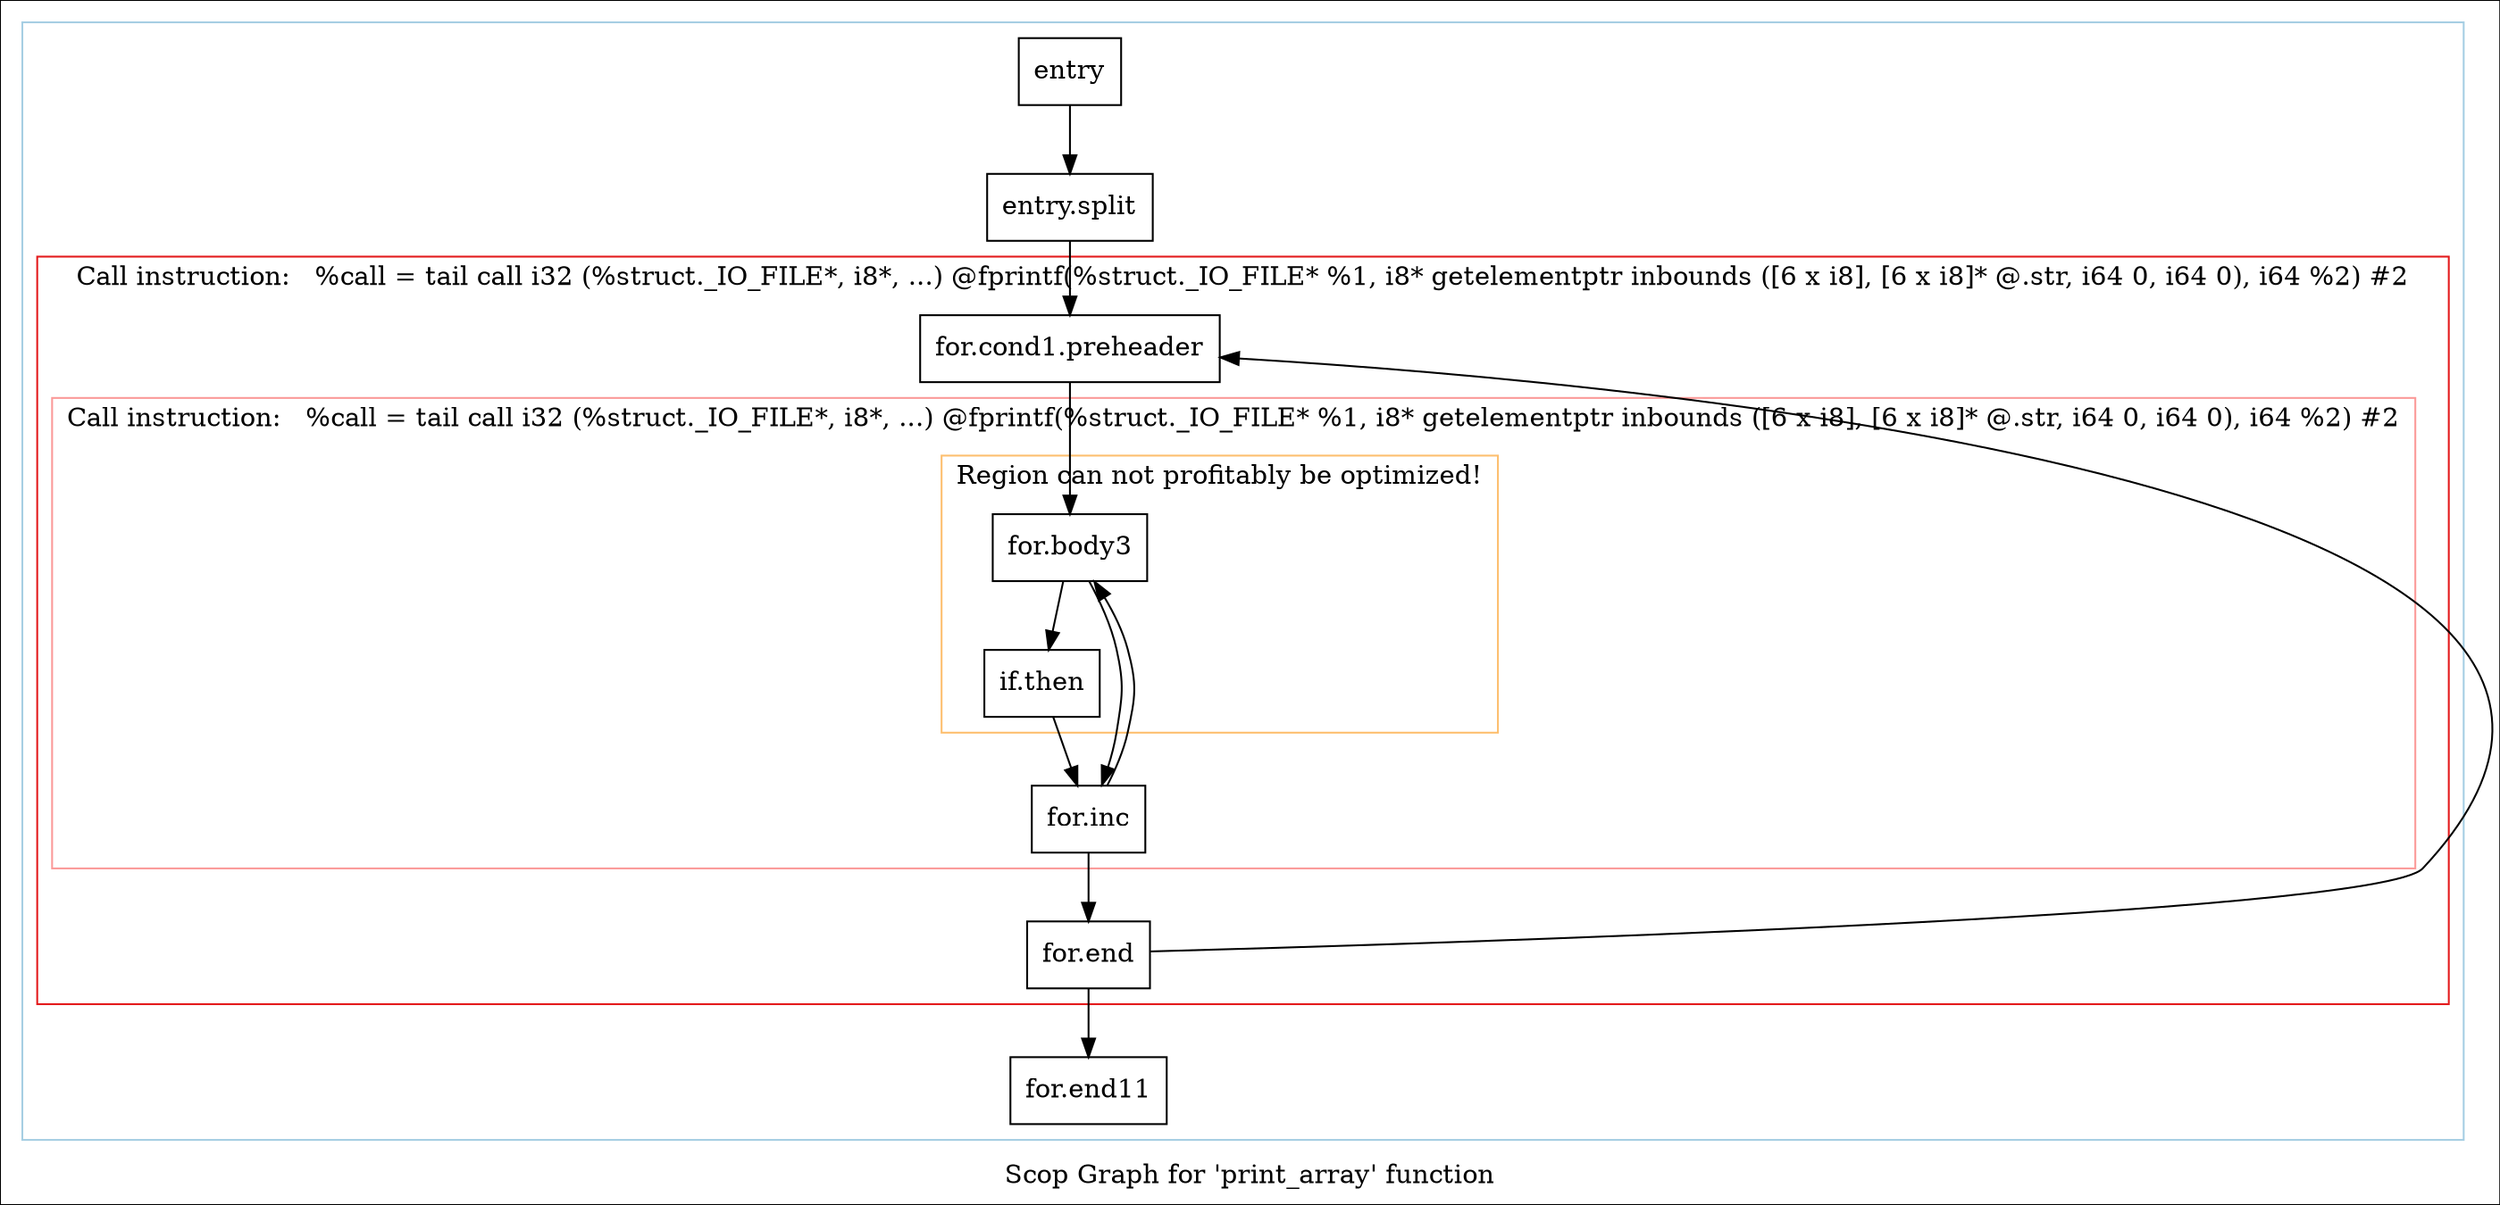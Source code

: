 digraph "Scop Graph for 'print_array' function" {
	label="Scop Graph for 'print_array' function";

	Node0x52a4310 [shape=record,label="{entry}"];
	Node0x52a4310 -> Node0x5286560;
	Node0x5286560 [shape=record,label="{entry.split}"];
	Node0x5286560 -> Node0x52a8ef0;
	Node0x52a8ef0 [shape=record,label="{for.cond1.preheader}"];
	Node0x52a8ef0 -> Node0x5284700;
	Node0x5284700 [shape=record,label="{for.body3}"];
	Node0x5284700 -> Node0x52ab080;
	Node0x5284700 -> Node0x52ab0d0;
	Node0x52ab080 [shape=record,label="{if.then}"];
	Node0x52ab080 -> Node0x52ab0d0;
	Node0x52ab0d0 [shape=record,label="{for.inc}"];
	Node0x52ab0d0 -> Node0x5284700[constraint=false];
	Node0x52ab0d0 -> Node0x52aafb0;
	Node0x52aafb0 [shape=record,label="{for.end}"];
	Node0x52aafb0 -> Node0x52a8ef0[constraint=false];
	Node0x52aafb0 -> Node0x52ab280;
	Node0x52ab280 [shape=record,label="{for.end11}"];
	colorscheme = "paired12"
        subgraph cluster_0x5284620 {
          label = "";
          style = solid;
          color = 1
          subgraph cluster_0x52a4910 {
            label = "Call instruction:   %call = tail call i32 (%struct._IO_FILE*, i8*, ...) @fprintf(%struct._IO_FILE* %1, i8* getelementptr inbounds ([6 x i8], [6 x i8]* @.str, i64 0, i64 0), i64 %2) #2";
            style = solid;
            color = 6
            subgraph cluster_0x52a4890 {
              label = "Call instruction:   %call = tail call i32 (%struct._IO_FILE*, i8*, ...) @fprintf(%struct._IO_FILE* %1, i8* getelementptr inbounds ([6 x i8], [6 x i8]* @.str, i64 0, i64 0), i64 %2) #2";
              style = solid;
              color = 5
              subgraph cluster_0x52a4810 {
                label = "Region can not profitably be optimized!";
                style = solid;
                color = 7
                Node0x5284700;
                Node0x52ab080;
              }
              Node0x52ab0d0;
            }
            Node0x52a8ef0;
            Node0x52aafb0;
          }
          Node0x52a4310;
          Node0x5286560;
          Node0x52ab280;
        }
}

